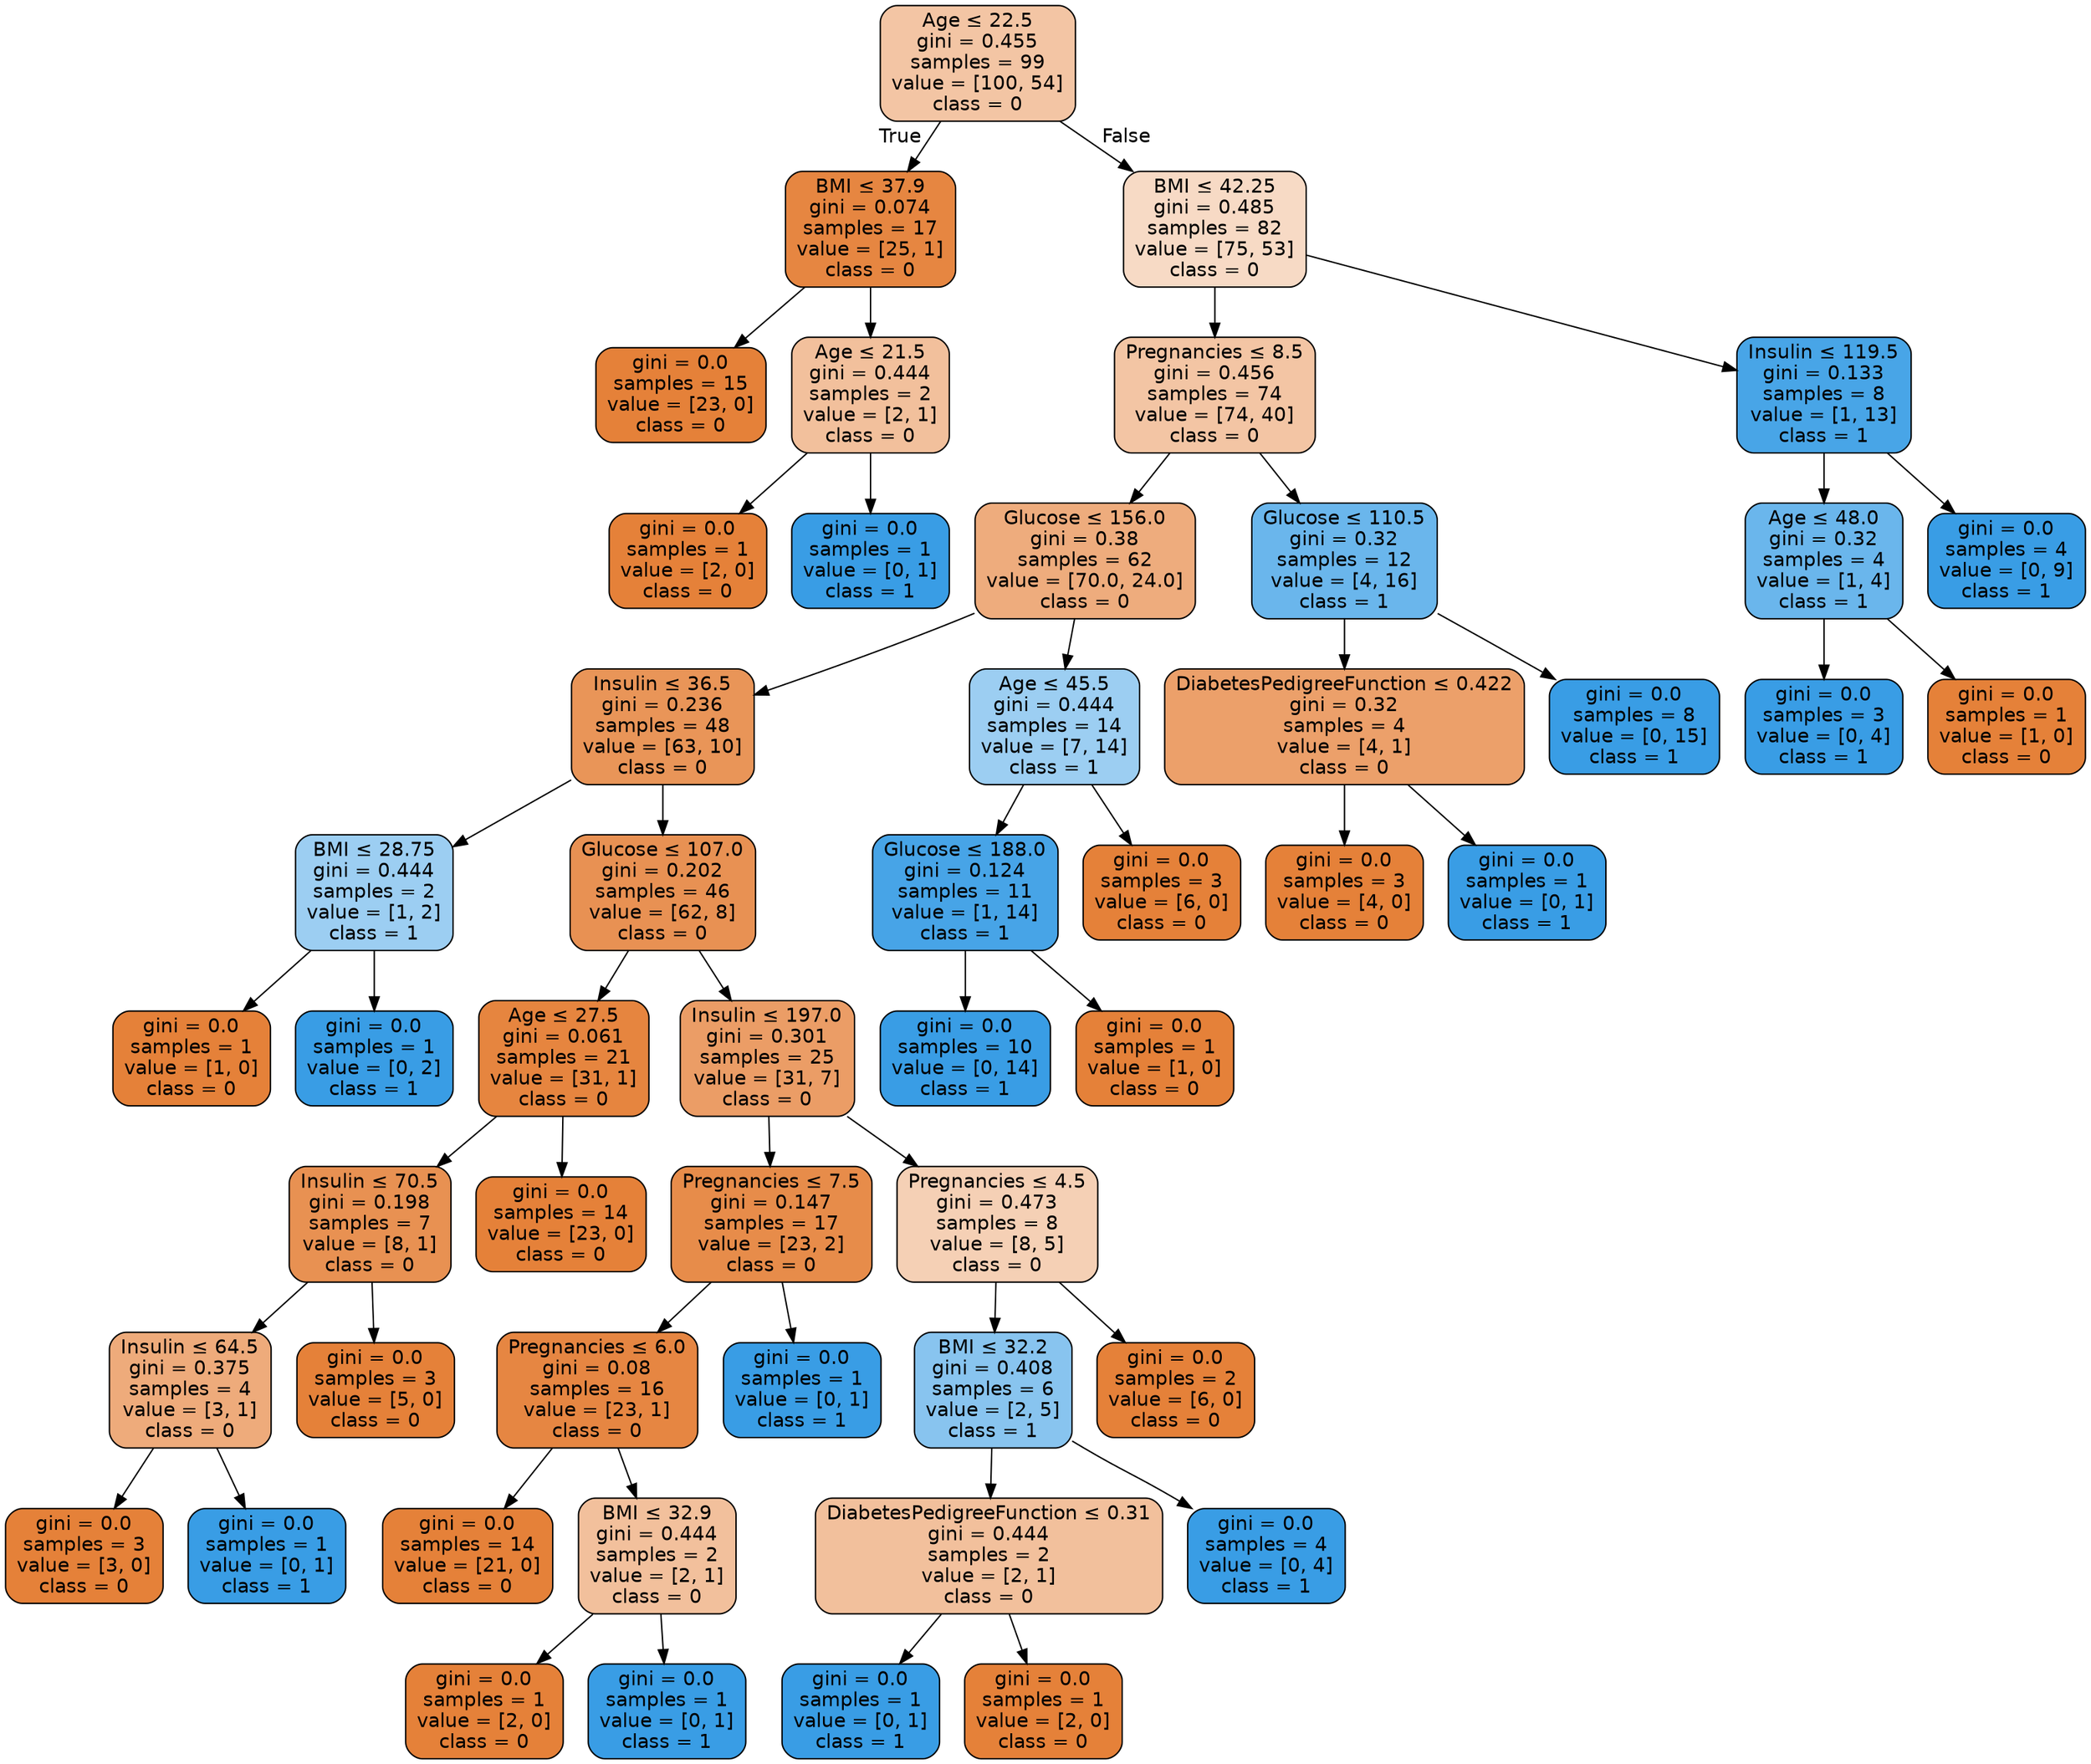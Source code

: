digraph Tree {
node [shape=box, style="filled, rounded", color="black", fontname="helvetica"] ;
edge [fontname="helvetica"] ;
0 [label=<Age &le; 22.5<br/>gini = 0.455<br/>samples = 99<br/>value = [100, 54]<br/>class = 0>, fillcolor="#f3c5a4"] ;
1 [label=<BMI &le; 37.9<br/>gini = 0.074<br/>samples = 17<br/>value = [25, 1]<br/>class = 0>, fillcolor="#e68641"] ;
0 -> 1 [labeldistance=2.5, labelangle=45, headlabel="True"] ;
2 [label=<gini = 0.0<br/>samples = 15<br/>value = [23, 0]<br/>class = 0>, fillcolor="#e58139"] ;
1 -> 2 ;
3 [label=<Age &le; 21.5<br/>gini = 0.444<br/>samples = 2<br/>value = [2, 1]<br/>class = 0>, fillcolor="#f2c09c"] ;
1 -> 3 ;
4 [label=<gini = 0.0<br/>samples = 1<br/>value = [2, 0]<br/>class = 0>, fillcolor="#e58139"] ;
3 -> 4 ;
5 [label=<gini = 0.0<br/>samples = 1<br/>value = [0, 1]<br/>class = 1>, fillcolor="#399de5"] ;
3 -> 5 ;
6 [label=<BMI &le; 42.25<br/>gini = 0.485<br/>samples = 82<br/>value = [75, 53]<br/>class = 0>, fillcolor="#f7dac5"] ;
0 -> 6 [labeldistance=2.5, labelangle=-45, headlabel="False"] ;
7 [label=<Pregnancies &le; 8.5<br/>gini = 0.456<br/>samples = 74<br/>value = [74, 40]<br/>class = 0>, fillcolor="#f3c5a4"] ;
6 -> 7 ;
8 [label=<Glucose &le; 156.0<br/>gini = 0.38<br/>samples = 62<br/>value = [70.0, 24.0]<br/>class = 0>, fillcolor="#eeac7d"] ;
7 -> 8 ;
9 [label=<Insulin &le; 36.5<br/>gini = 0.236<br/>samples = 48<br/>value = [63, 10]<br/>class = 0>, fillcolor="#e99558"] ;
8 -> 9 ;
10 [label=<BMI &le; 28.75<br/>gini = 0.444<br/>samples = 2<br/>value = [1, 2]<br/>class = 1>, fillcolor="#9ccef2"] ;
9 -> 10 ;
11 [label=<gini = 0.0<br/>samples = 1<br/>value = [1, 0]<br/>class = 0>, fillcolor="#e58139"] ;
10 -> 11 ;
12 [label=<gini = 0.0<br/>samples = 1<br/>value = [0, 2]<br/>class = 1>, fillcolor="#399de5"] ;
10 -> 12 ;
13 [label=<Glucose &le; 107.0<br/>gini = 0.202<br/>samples = 46<br/>value = [62, 8]<br/>class = 0>, fillcolor="#e89153"] ;
9 -> 13 ;
14 [label=<Age &le; 27.5<br/>gini = 0.061<br/>samples = 21<br/>value = [31, 1]<br/>class = 0>, fillcolor="#e6853f"] ;
13 -> 14 ;
15 [label=<Insulin &le; 70.5<br/>gini = 0.198<br/>samples = 7<br/>value = [8, 1]<br/>class = 0>, fillcolor="#e89152"] ;
14 -> 15 ;
16 [label=<Insulin &le; 64.5<br/>gini = 0.375<br/>samples = 4<br/>value = [3, 1]<br/>class = 0>, fillcolor="#eeab7b"] ;
15 -> 16 ;
17 [label=<gini = 0.0<br/>samples = 3<br/>value = [3, 0]<br/>class = 0>, fillcolor="#e58139"] ;
16 -> 17 ;
18 [label=<gini = 0.0<br/>samples = 1<br/>value = [0, 1]<br/>class = 1>, fillcolor="#399de5"] ;
16 -> 18 ;
19 [label=<gini = 0.0<br/>samples = 3<br/>value = [5, 0]<br/>class = 0>, fillcolor="#e58139"] ;
15 -> 19 ;
20 [label=<gini = 0.0<br/>samples = 14<br/>value = [23, 0]<br/>class = 0>, fillcolor="#e58139"] ;
14 -> 20 ;
21 [label=<Insulin &le; 197.0<br/>gini = 0.301<br/>samples = 25<br/>value = [31, 7]<br/>class = 0>, fillcolor="#eb9d66"] ;
13 -> 21 ;
22 [label=<Pregnancies &le; 7.5<br/>gini = 0.147<br/>samples = 17<br/>value = [23, 2]<br/>class = 0>, fillcolor="#e78c4a"] ;
21 -> 22 ;
23 [label=<Pregnancies &le; 6.0<br/>gini = 0.08<br/>samples = 16<br/>value = [23, 1]<br/>class = 0>, fillcolor="#e68642"] ;
22 -> 23 ;
24 [label=<gini = 0.0<br/>samples = 14<br/>value = [21, 0]<br/>class = 0>, fillcolor="#e58139"] ;
23 -> 24 ;
25 [label=<BMI &le; 32.9<br/>gini = 0.444<br/>samples = 2<br/>value = [2, 1]<br/>class = 0>, fillcolor="#f2c09c"] ;
23 -> 25 ;
26 [label=<gini = 0.0<br/>samples = 1<br/>value = [2, 0]<br/>class = 0>, fillcolor="#e58139"] ;
25 -> 26 ;
27 [label=<gini = 0.0<br/>samples = 1<br/>value = [0, 1]<br/>class = 1>, fillcolor="#399de5"] ;
25 -> 27 ;
28 [label=<gini = 0.0<br/>samples = 1<br/>value = [0, 1]<br/>class = 1>, fillcolor="#399de5"] ;
22 -> 28 ;
29 [label=<Pregnancies &le; 4.5<br/>gini = 0.473<br/>samples = 8<br/>value = [8, 5]<br/>class = 0>, fillcolor="#f5d0b5"] ;
21 -> 29 ;
30 [label=<BMI &le; 32.2<br/>gini = 0.408<br/>samples = 6<br/>value = [2, 5]<br/>class = 1>, fillcolor="#88c4ef"] ;
29 -> 30 ;
31 [label=<DiabetesPedigreeFunction &le; 0.31<br/>gini = 0.444<br/>samples = 2<br/>value = [2, 1]<br/>class = 0>, fillcolor="#f2c09c"] ;
30 -> 31 ;
32 [label=<gini = 0.0<br/>samples = 1<br/>value = [0, 1]<br/>class = 1>, fillcolor="#399de5"] ;
31 -> 32 ;
33 [label=<gini = 0.0<br/>samples = 1<br/>value = [2, 0]<br/>class = 0>, fillcolor="#e58139"] ;
31 -> 33 ;
34 [label=<gini = 0.0<br/>samples = 4<br/>value = [0, 4]<br/>class = 1>, fillcolor="#399de5"] ;
30 -> 34 ;
35 [label=<gini = 0.0<br/>samples = 2<br/>value = [6, 0]<br/>class = 0>, fillcolor="#e58139"] ;
29 -> 35 ;
36 [label=<Age &le; 45.5<br/>gini = 0.444<br/>samples = 14<br/>value = [7, 14]<br/>class = 1>, fillcolor="#9ccef2"] ;
8 -> 36 ;
37 [label=<Glucose &le; 188.0<br/>gini = 0.124<br/>samples = 11<br/>value = [1, 14]<br/>class = 1>, fillcolor="#47a4e7"] ;
36 -> 37 ;
38 [label=<gini = 0.0<br/>samples = 10<br/>value = [0, 14]<br/>class = 1>, fillcolor="#399de5"] ;
37 -> 38 ;
39 [label=<gini = 0.0<br/>samples = 1<br/>value = [1, 0]<br/>class = 0>, fillcolor="#e58139"] ;
37 -> 39 ;
40 [label=<gini = 0.0<br/>samples = 3<br/>value = [6, 0]<br/>class = 0>, fillcolor="#e58139"] ;
36 -> 40 ;
41 [label=<Glucose &le; 110.5<br/>gini = 0.32<br/>samples = 12<br/>value = [4, 16]<br/>class = 1>, fillcolor="#6ab6ec"] ;
7 -> 41 ;
42 [label=<DiabetesPedigreeFunction &le; 0.422<br/>gini = 0.32<br/>samples = 4<br/>value = [4, 1]<br/>class = 0>, fillcolor="#eca06a"] ;
41 -> 42 ;
43 [label=<gini = 0.0<br/>samples = 3<br/>value = [4, 0]<br/>class = 0>, fillcolor="#e58139"] ;
42 -> 43 ;
44 [label=<gini = 0.0<br/>samples = 1<br/>value = [0, 1]<br/>class = 1>, fillcolor="#399de5"] ;
42 -> 44 ;
45 [label=<gini = 0.0<br/>samples = 8<br/>value = [0, 15]<br/>class = 1>, fillcolor="#399de5"] ;
41 -> 45 ;
46 [label=<Insulin &le; 119.5<br/>gini = 0.133<br/>samples = 8<br/>value = [1, 13]<br/>class = 1>, fillcolor="#48a5e7"] ;
6 -> 46 ;
47 [label=<Age &le; 48.0<br/>gini = 0.32<br/>samples = 4<br/>value = [1, 4]<br/>class = 1>, fillcolor="#6ab6ec"] ;
46 -> 47 ;
48 [label=<gini = 0.0<br/>samples = 3<br/>value = [0, 4]<br/>class = 1>, fillcolor="#399de5"] ;
47 -> 48 ;
49 [label=<gini = 0.0<br/>samples = 1<br/>value = [1, 0]<br/>class = 0>, fillcolor="#e58139"] ;
47 -> 49 ;
50 [label=<gini = 0.0<br/>samples = 4<br/>value = [0, 9]<br/>class = 1>, fillcolor="#399de5"] ;
46 -> 50 ;
}
